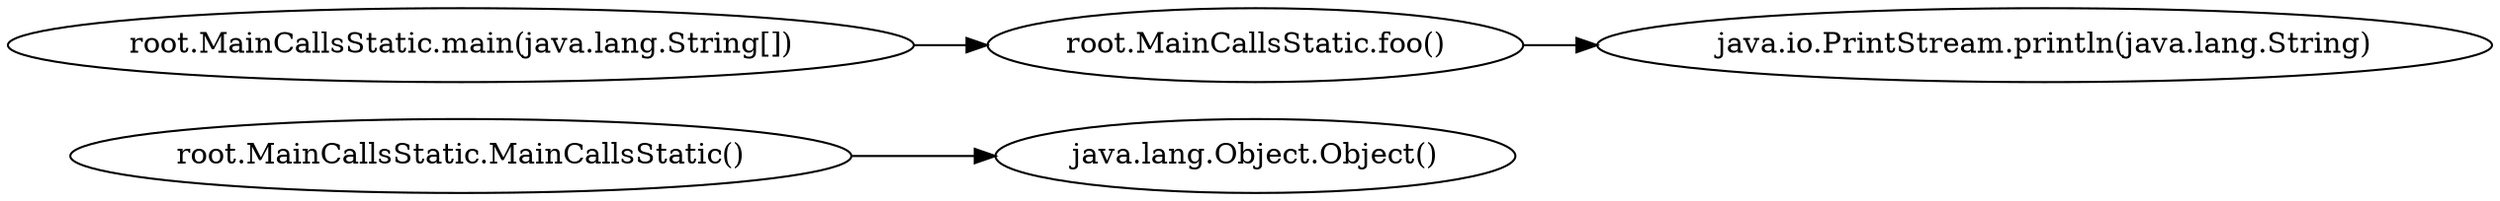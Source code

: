digraph graphname {
rankdir="LR";
0 [label="root.MainCallsStatic.MainCallsStatic()"]
3 [label="root.MainCallsStatic.foo()"]
1 [label="java.lang.Object.Object()"]
2 [label="root.MainCallsStatic.main(java.lang.String[])"]
4 [label="java.io.PrintStream.println(java.lang.String)"]
0 -> 1
2 -> 3
3 -> 4
}
